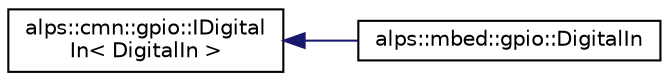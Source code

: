 digraph "クラス階層図"
{
 // LATEX_PDF_SIZE
  edge [fontname="Helvetica",fontsize="10",labelfontname="Helvetica",labelfontsize="10"];
  node [fontname="Helvetica",fontsize="10",shape=record];
  rankdir="LR";
  Node0 [label="alps::cmn::gpio::IDigital\lIn\< DigitalIn \>",height=0.2,width=0.4,color="black", fillcolor="white", style="filled",URL="$classalps_1_1cmn_1_1gpio_1_1_i_digital_in.html",tooltip=" "];
  Node0 -> Node1 [dir="back",color="midnightblue",fontsize="10",style="solid",fontname="Helvetica"];
  Node1 [label="alps::mbed::gpio::DigitalIn",height=0.2,width=0.4,color="black", fillcolor="white", style="filled",URL="$classalps_1_1mbed_1_1gpio_1_1_digital_in.html",tooltip="デジタル入力ピン"];
}
